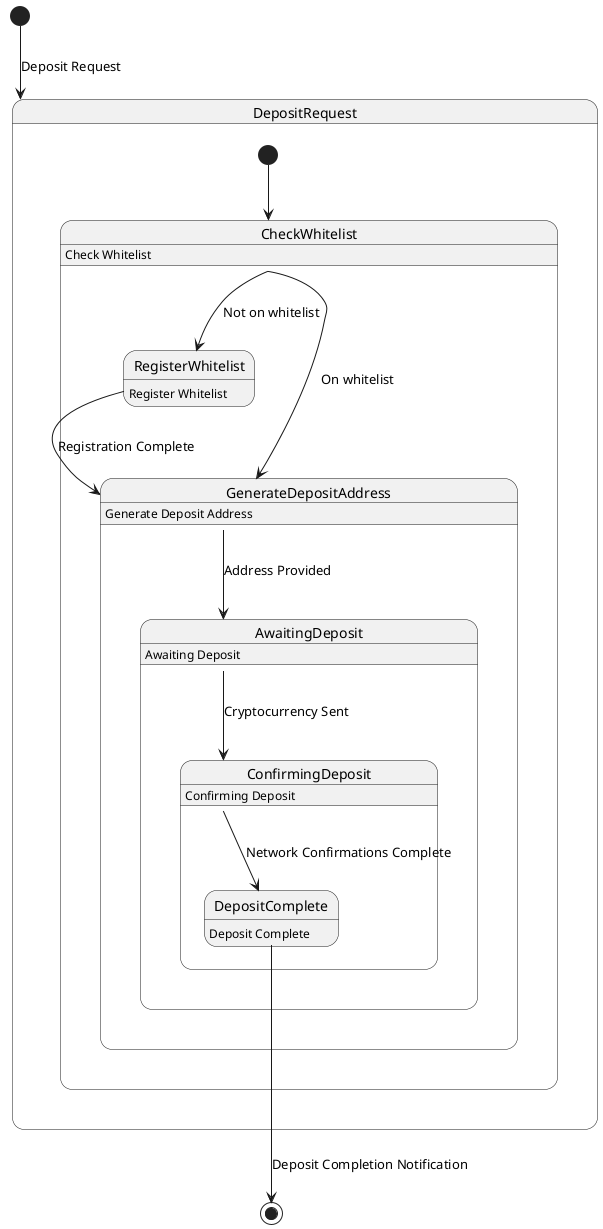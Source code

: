 @startuml
[*] --> DepositRequest : Deposit Request

state DepositRequest {
    [*] --> CheckWhitelist
}

state CheckWhitelist {
    CheckWhitelist : Check Whitelist
    CheckWhitelist --> RegisterWhitelist : Not on whitelist
    CheckWhitelist --> GenerateDepositAddress : On whitelist
}

state RegisterWhitelist {
    RegisterWhitelist : Register Whitelist
    RegisterWhitelist --> GenerateDepositAddress : Registration Complete
}

state GenerateDepositAddress {
    GenerateDepositAddress : Generate Deposit Address
    GenerateDepositAddress --> AwaitingDeposit : Address Provided
}

state AwaitingDeposit {
    AwaitingDeposit : Awaiting Deposit
    AwaitingDeposit --> ConfirmingDeposit : Cryptocurrency Sent
}

state ConfirmingDeposit {
    ConfirmingDeposit : Confirming Deposit
    ConfirmingDeposit --> DepositComplete : Network Confirmations Complete
}

state DepositComplete {
    DepositComplete : Deposit Complete
}

DepositComplete --> [*] : Deposit Completion Notification

@enduml
